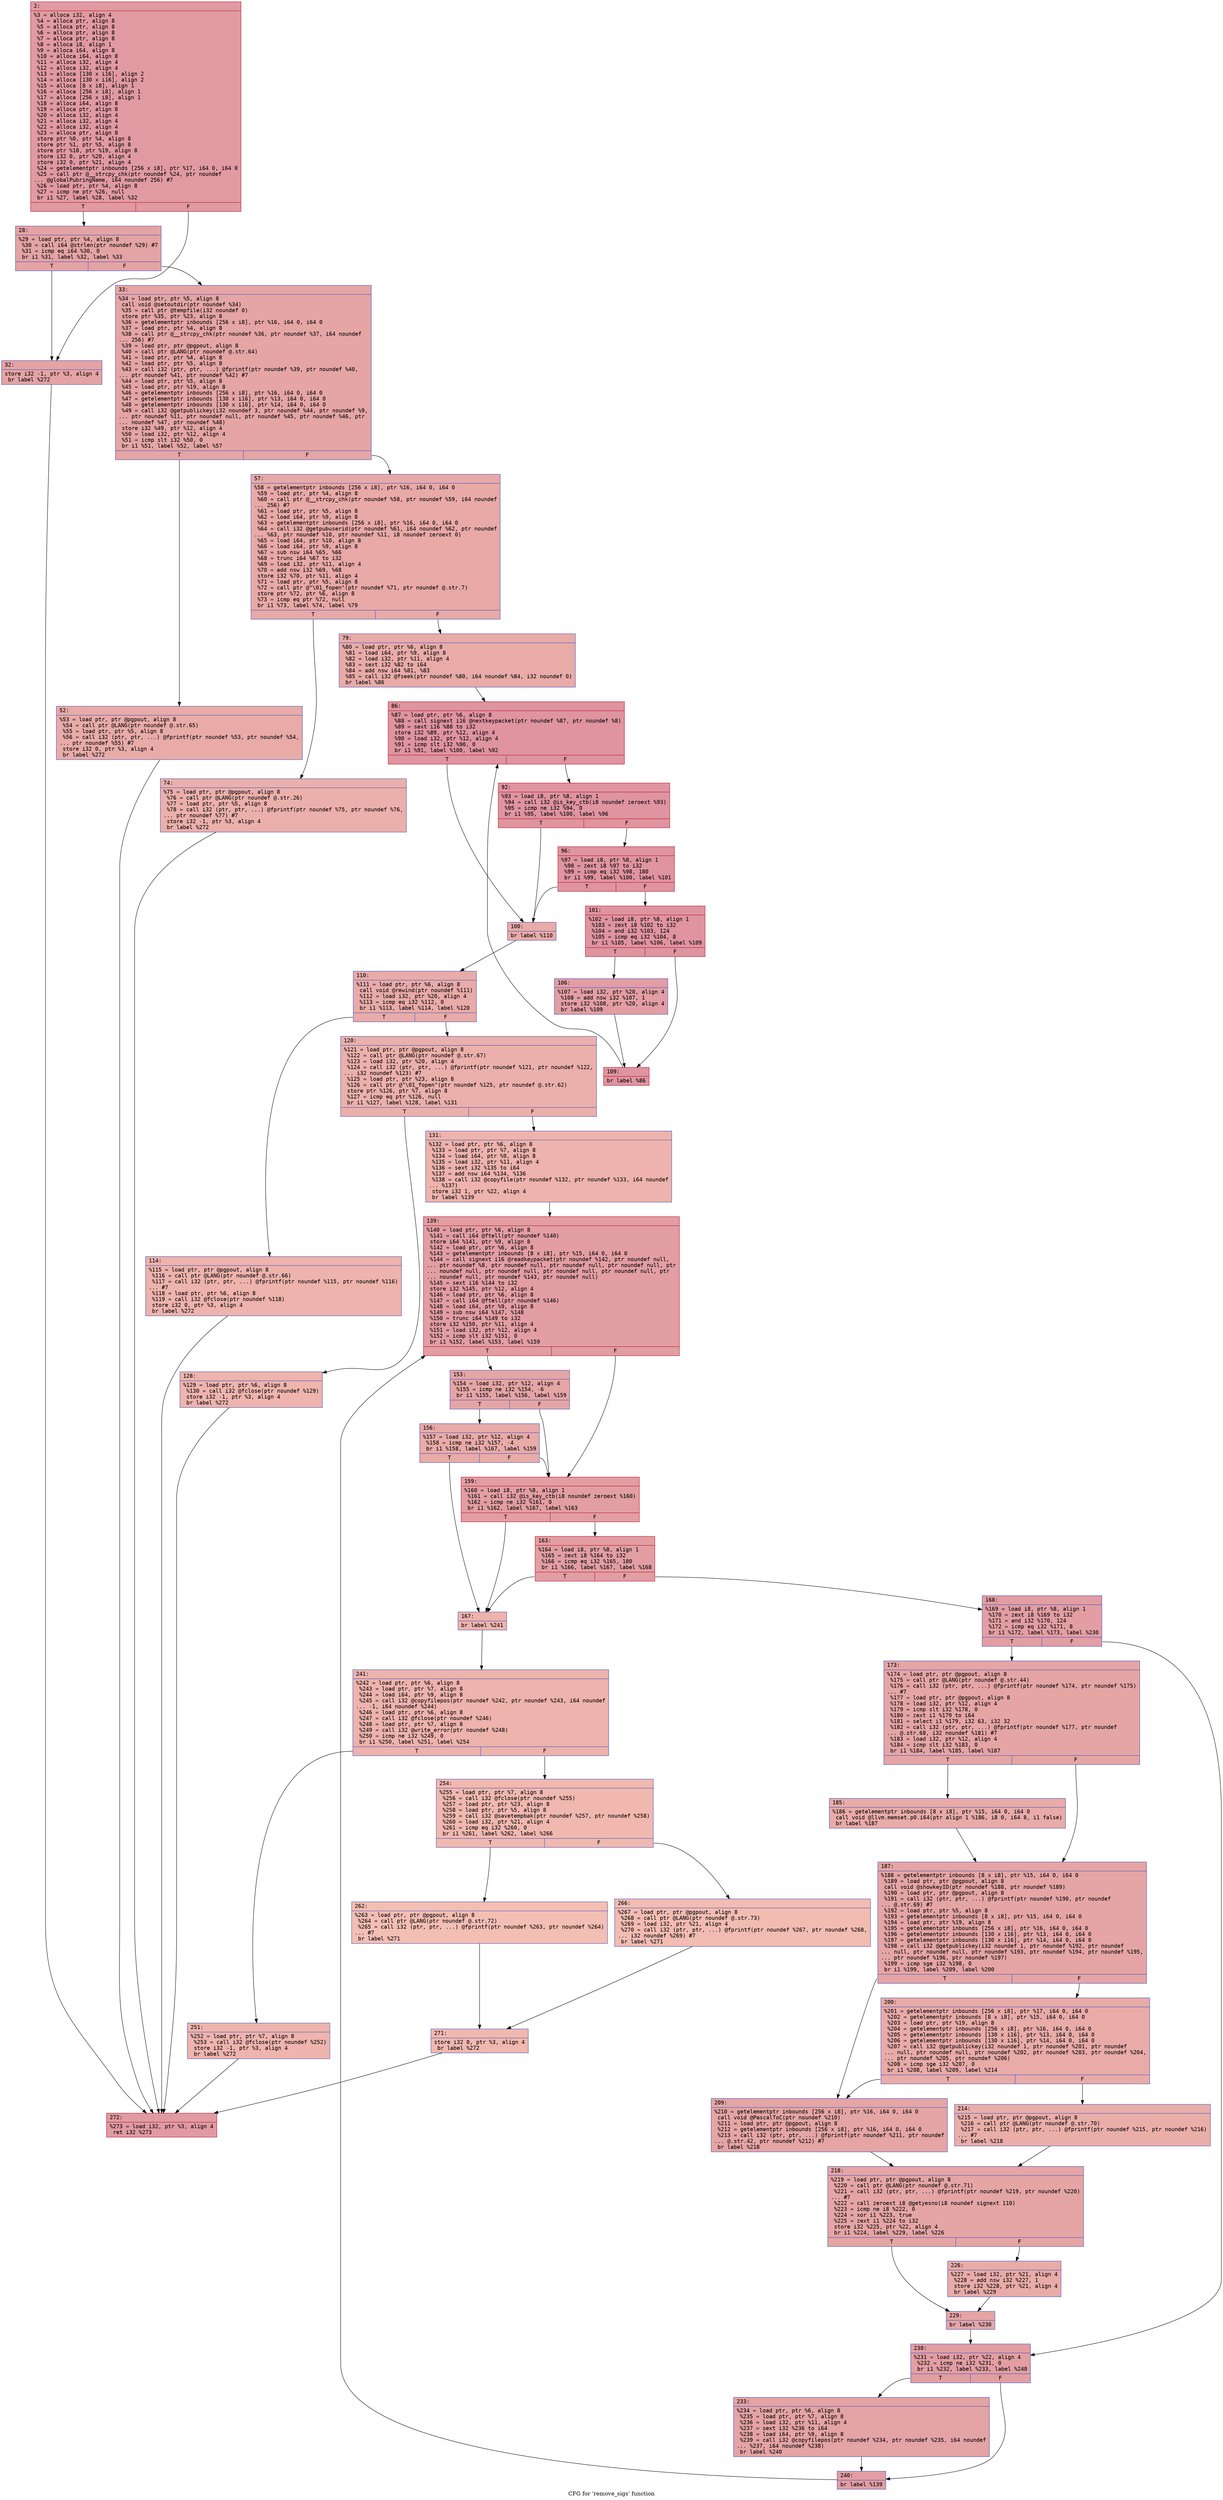 digraph "CFG for 'remove_sigs' function" {
	label="CFG for 'remove_sigs' function";

	Node0x6000011eb890 [shape=record,color="#b70d28ff", style=filled, fillcolor="#bb1b2c70" fontname="Courier",label="{2:\l|  %3 = alloca i32, align 4\l  %4 = alloca ptr, align 8\l  %5 = alloca ptr, align 8\l  %6 = alloca ptr, align 8\l  %7 = alloca ptr, align 8\l  %8 = alloca i8, align 1\l  %9 = alloca i64, align 8\l  %10 = alloca i64, align 8\l  %11 = alloca i32, align 4\l  %12 = alloca i32, align 4\l  %13 = alloca [130 x i16], align 2\l  %14 = alloca [130 x i16], align 2\l  %15 = alloca [8 x i8], align 1\l  %16 = alloca [256 x i8], align 1\l  %17 = alloca [256 x i8], align 1\l  %18 = alloca i64, align 8\l  %19 = alloca ptr, align 8\l  %20 = alloca i32, align 4\l  %21 = alloca i32, align 4\l  %22 = alloca i32, align 4\l  %23 = alloca ptr, align 8\l  store ptr %0, ptr %4, align 8\l  store ptr %1, ptr %5, align 8\l  store ptr %18, ptr %19, align 8\l  store i32 0, ptr %20, align 4\l  store i32 0, ptr %21, align 4\l  %24 = getelementptr inbounds [256 x i8], ptr %17, i64 0, i64 0\l  %25 = call ptr @__strcpy_chk(ptr noundef %24, ptr noundef\l... @globalPubringName, i64 noundef 256) #7\l  %26 = load ptr, ptr %4, align 8\l  %27 = icmp ne ptr %26, null\l  br i1 %27, label %28, label %32\l|{<s0>T|<s1>F}}"];
	Node0x6000011eb890:s0 -> Node0x6000011eb8e0[tooltip="2 -> 28\nProbability 62.50%" ];
	Node0x6000011eb890:s1 -> Node0x6000011eb930[tooltip="2 -> 32\nProbability 37.50%" ];
	Node0x6000011eb8e0 [shape=record,color="#3d50c3ff", style=filled, fillcolor="#c32e3170" fontname="Courier",label="{28:\l|  %29 = load ptr, ptr %4, align 8\l  %30 = call i64 @strlen(ptr noundef %29) #7\l  %31 = icmp eq i64 %30, 0\l  br i1 %31, label %32, label %33\l|{<s0>T|<s1>F}}"];
	Node0x6000011eb8e0:s0 -> Node0x6000011eb930[tooltip="28 -> 32\nProbability 37.50%" ];
	Node0x6000011eb8e0:s1 -> Node0x6000011eb980[tooltip="28 -> 33\nProbability 62.50%" ];
	Node0x6000011eb930 [shape=record,color="#3d50c3ff", style=filled, fillcolor="#c32e3170" fontname="Courier",label="{32:\l|  store i32 -1, ptr %3, align 4\l  br label %272\l}"];
	Node0x6000011eb930 -> Node0x6000011e46e0[tooltip="32 -> 272\nProbability 100.00%" ];
	Node0x6000011eb980 [shape=record,color="#3d50c3ff", style=filled, fillcolor="#c5333470" fontname="Courier",label="{33:\l|  %34 = load ptr, ptr %5, align 8\l  call void @setoutdir(ptr noundef %34)\l  %35 = call ptr @tempfile(i32 noundef 0)\l  store ptr %35, ptr %23, align 8\l  %36 = getelementptr inbounds [256 x i8], ptr %16, i64 0, i64 0\l  %37 = load ptr, ptr %4, align 8\l  %38 = call ptr @__strcpy_chk(ptr noundef %36, ptr noundef %37, i64 noundef\l... 256) #7\l  %39 = load ptr, ptr @pgpout, align 8\l  %40 = call ptr @LANG(ptr noundef @.str.64)\l  %41 = load ptr, ptr %4, align 8\l  %42 = load ptr, ptr %5, align 8\l  %43 = call i32 (ptr, ptr, ...) @fprintf(ptr noundef %39, ptr noundef %40,\l... ptr noundef %41, ptr noundef %42) #7\l  %44 = load ptr, ptr %5, align 8\l  %45 = load ptr, ptr %19, align 8\l  %46 = getelementptr inbounds [256 x i8], ptr %16, i64 0, i64 0\l  %47 = getelementptr inbounds [130 x i16], ptr %13, i64 0, i64 0\l  %48 = getelementptr inbounds [130 x i16], ptr %14, i64 0, i64 0\l  %49 = call i32 @getpublickey(i32 noundef 3, ptr noundef %44, ptr noundef %9,\l... ptr noundef %11, ptr noundef null, ptr noundef %45, ptr noundef %46, ptr\l... noundef %47, ptr noundef %48)\l  store i32 %49, ptr %12, align 4\l  %50 = load i32, ptr %12, align 4\l  %51 = icmp slt i32 %50, 0\l  br i1 %51, label %52, label %57\l|{<s0>T|<s1>F}}"];
	Node0x6000011eb980:s0 -> Node0x6000011eb9d0[tooltip="33 -> 52\nProbability 37.50%" ];
	Node0x6000011eb980:s1 -> Node0x6000011eba20[tooltip="33 -> 57\nProbability 62.50%" ];
	Node0x6000011eb9d0 [shape=record,color="#3d50c3ff", style=filled, fillcolor="#cc403a70" fontname="Courier",label="{52:\l|  %53 = load ptr, ptr @pgpout, align 8\l  %54 = call ptr @LANG(ptr noundef @.str.65)\l  %55 = load ptr, ptr %5, align 8\l  %56 = call i32 (ptr, ptr, ...) @fprintf(ptr noundef %53, ptr noundef %54,\l... ptr noundef %55) #7\l  store i32 0, ptr %3, align 4\l  br label %272\l}"];
	Node0x6000011eb9d0 -> Node0x6000011e46e0[tooltip="52 -> 272\nProbability 100.00%" ];
	Node0x6000011eba20 [shape=record,color="#3d50c3ff", style=filled, fillcolor="#ca3b3770" fontname="Courier",label="{57:\l|  %58 = getelementptr inbounds [256 x i8], ptr %16, i64 0, i64 0\l  %59 = load ptr, ptr %4, align 8\l  %60 = call ptr @__strcpy_chk(ptr noundef %58, ptr noundef %59, i64 noundef\l... 256) #7\l  %61 = load ptr, ptr %5, align 8\l  %62 = load i64, ptr %9, align 8\l  %63 = getelementptr inbounds [256 x i8], ptr %16, i64 0, i64 0\l  %64 = call i32 @getpubuserid(ptr noundef %61, i64 noundef %62, ptr noundef\l... %63, ptr noundef %10, ptr noundef %11, i8 noundef zeroext 0)\l  %65 = load i64, ptr %10, align 8\l  %66 = load i64, ptr %9, align 8\l  %67 = sub nsw i64 %65, %66\l  %68 = trunc i64 %67 to i32\l  %69 = load i32, ptr %11, align 4\l  %70 = add nsw i32 %69, %68\l  store i32 %70, ptr %11, align 4\l  %71 = load ptr, ptr %5, align 8\l  %72 = call ptr @\"\\01_fopen\"(ptr noundef %71, ptr noundef @.str.7)\l  store ptr %72, ptr %6, align 8\l  %73 = icmp eq ptr %72, null\l  br i1 %73, label %74, label %79\l|{<s0>T|<s1>F}}"];
	Node0x6000011eba20:s0 -> Node0x6000011eba70[tooltip="57 -> 74\nProbability 37.50%" ];
	Node0x6000011eba20:s1 -> Node0x6000011ebac0[tooltip="57 -> 79\nProbability 62.50%" ];
	Node0x6000011eba70 [shape=record,color="#3d50c3ff", style=filled, fillcolor="#d24b4070" fontname="Courier",label="{74:\l|  %75 = load ptr, ptr @pgpout, align 8\l  %76 = call ptr @LANG(ptr noundef @.str.26)\l  %77 = load ptr, ptr %5, align 8\l  %78 = call i32 (ptr, ptr, ...) @fprintf(ptr noundef %75, ptr noundef %76,\l... ptr noundef %77) #7\l  store i32 -1, ptr %3, align 4\l  br label %272\l}"];
	Node0x6000011eba70 -> Node0x6000011e46e0[tooltip="74 -> 272\nProbability 100.00%" ];
	Node0x6000011ebac0 [shape=record,color="#3d50c3ff", style=filled, fillcolor="#cc403a70" fontname="Courier",label="{79:\l|  %80 = load ptr, ptr %6, align 8\l  %81 = load i64, ptr %9, align 8\l  %82 = load i32, ptr %11, align 4\l  %83 = sext i32 %82 to i64\l  %84 = add nsw i64 %81, %83\l  %85 = call i32 @fseek(ptr noundef %80, i64 noundef %84, i32 noundef 0)\l  br label %86\l}"];
	Node0x6000011ebac0 -> Node0x6000011ebb10[tooltip="79 -> 86\nProbability 100.00%" ];
	Node0x6000011ebb10 [shape=record,color="#b70d28ff", style=filled, fillcolor="#b70d2870" fontname="Courier",label="{86:\l|  %87 = load ptr, ptr %6, align 8\l  %88 = call signext i16 @nextkeypacket(ptr noundef %87, ptr noundef %8)\l  %89 = sext i16 %88 to i32\l  store i32 %89, ptr %12, align 4\l  %90 = load i32, ptr %12, align 4\l  %91 = icmp slt i32 %90, 0\l  br i1 %91, label %100, label %92\l|{<s0>T|<s1>F}}"];
	Node0x6000011ebb10:s0 -> Node0x6000011ebc00[tooltip="86 -> 100\nProbability 3.12%" ];
	Node0x6000011ebb10:s1 -> Node0x6000011ebb60[tooltip="86 -> 92\nProbability 96.88%" ];
	Node0x6000011ebb60 [shape=record,color="#b70d28ff", style=filled, fillcolor="#b70d2870" fontname="Courier",label="{92:\l|  %93 = load i8, ptr %8, align 1\l  %94 = call i32 @is_key_ctb(i8 noundef zeroext %93)\l  %95 = icmp ne i32 %94, 0\l  br i1 %95, label %100, label %96\l|{<s0>T|<s1>F}}"];
	Node0x6000011ebb60:s0 -> Node0x6000011ebc00[tooltip="92 -> 100\nProbability 3.12%" ];
	Node0x6000011ebb60:s1 -> Node0x6000011ebbb0[tooltip="92 -> 96\nProbability 96.88%" ];
	Node0x6000011ebbb0 [shape=record,color="#b70d28ff", style=filled, fillcolor="#b70d2870" fontname="Courier",label="{96:\l|  %97 = load i8, ptr %8, align 1\l  %98 = zext i8 %97 to i32\l  %99 = icmp eq i32 %98, 180\l  br i1 %99, label %100, label %101\l|{<s0>T|<s1>F}}"];
	Node0x6000011ebbb0:s0 -> Node0x6000011ebc00[tooltip="96 -> 100\nProbability 3.12%" ];
	Node0x6000011ebbb0:s1 -> Node0x6000011ebc50[tooltip="96 -> 101\nProbability 96.88%" ];
	Node0x6000011ebc00 [shape=record,color="#3d50c3ff", style=filled, fillcolor="#cc403a70" fontname="Courier",label="{100:\l|  br label %110\l}"];
	Node0x6000011ebc00 -> Node0x6000011ebd40[tooltip="100 -> 110\nProbability 100.00%" ];
	Node0x6000011ebc50 [shape=record,color="#b70d28ff", style=filled, fillcolor="#b70d2870" fontname="Courier",label="{101:\l|  %102 = load i8, ptr %8, align 1\l  %103 = zext i8 %102 to i32\l  %104 = and i32 %103, 124\l  %105 = icmp eq i32 %104, 8\l  br i1 %105, label %106, label %109\l|{<s0>T|<s1>F}}"];
	Node0x6000011ebc50:s0 -> Node0x6000011ebca0[tooltip="101 -> 106\nProbability 50.00%" ];
	Node0x6000011ebc50:s1 -> Node0x6000011ebcf0[tooltip="101 -> 109\nProbability 50.00%" ];
	Node0x6000011ebca0 [shape=record,color="#3d50c3ff", style=filled, fillcolor="#be242e70" fontname="Courier",label="{106:\l|  %107 = load i32, ptr %20, align 4\l  %108 = add nsw i32 %107, 1\l  store i32 %108, ptr %20, align 4\l  br label %109\l}"];
	Node0x6000011ebca0 -> Node0x6000011ebcf0[tooltip="106 -> 109\nProbability 100.00%" ];
	Node0x6000011ebcf0 [shape=record,color="#b70d28ff", style=filled, fillcolor="#b70d2870" fontname="Courier",label="{109:\l|  br label %86\l}"];
	Node0x6000011ebcf0 -> Node0x6000011ebb10[tooltip="109 -> 86\nProbability 100.00%" ];
	Node0x6000011ebd40 [shape=record,color="#3d50c3ff", style=filled, fillcolor="#cc403a70" fontname="Courier",label="{110:\l|  %111 = load ptr, ptr %6, align 8\l  call void @rewind(ptr noundef %111)\l  %112 = load i32, ptr %20, align 4\l  %113 = icmp eq i32 %112, 0\l  br i1 %113, label %114, label %120\l|{<s0>T|<s1>F}}"];
	Node0x6000011ebd40:s0 -> Node0x6000011ebd90[tooltip="110 -> 114\nProbability 37.50%" ];
	Node0x6000011ebd40:s1 -> Node0x6000011ebde0[tooltip="110 -> 120\nProbability 62.50%" ];
	Node0x6000011ebd90 [shape=record,color="#3d50c3ff", style=filled, fillcolor="#d6524470" fontname="Courier",label="{114:\l|  %115 = load ptr, ptr @pgpout, align 8\l  %116 = call ptr @LANG(ptr noundef @.str.66)\l  %117 = call i32 (ptr, ptr, ...) @fprintf(ptr noundef %115, ptr noundef %116)\l... #7\l  %118 = load ptr, ptr %6, align 8\l  %119 = call i32 @fclose(ptr noundef %118)\l  store i32 0, ptr %3, align 4\l  br label %272\l}"];
	Node0x6000011ebd90 -> Node0x6000011e46e0[tooltip="114 -> 272\nProbability 100.00%" ];
	Node0x6000011ebde0 [shape=record,color="#3d50c3ff", style=filled, fillcolor="#d24b4070" fontname="Courier",label="{120:\l|  %121 = load ptr, ptr @pgpout, align 8\l  %122 = call ptr @LANG(ptr noundef @.str.67)\l  %123 = load i32, ptr %20, align 4\l  %124 = call i32 (ptr, ptr, ...) @fprintf(ptr noundef %121, ptr noundef %122,\l... i32 noundef %123) #7\l  %125 = load ptr, ptr %23, align 8\l  %126 = call ptr @\"\\01_fopen\"(ptr noundef %125, ptr noundef @.str.62)\l  store ptr %126, ptr %7, align 8\l  %127 = icmp eq ptr %126, null\l  br i1 %127, label %128, label %131\l|{<s0>T|<s1>F}}"];
	Node0x6000011ebde0:s0 -> Node0x6000011ebe30[tooltip="120 -> 128\nProbability 37.50%" ];
	Node0x6000011ebde0:s1 -> Node0x6000011ebe80[tooltip="120 -> 131\nProbability 62.50%" ];
	Node0x6000011ebe30 [shape=record,color="#3d50c3ff", style=filled, fillcolor="#d8564670" fontname="Courier",label="{128:\l|  %129 = load ptr, ptr %6, align 8\l  %130 = call i32 @fclose(ptr noundef %129)\l  store i32 -1, ptr %3, align 4\l  br label %272\l}"];
	Node0x6000011ebe30 -> Node0x6000011e46e0[tooltip="128 -> 272\nProbability 100.00%" ];
	Node0x6000011ebe80 [shape=record,color="#3d50c3ff", style=filled, fillcolor="#d6524470" fontname="Courier",label="{131:\l|  %132 = load ptr, ptr %6, align 8\l  %133 = load ptr, ptr %7, align 8\l  %134 = load i64, ptr %9, align 8\l  %135 = load i32, ptr %11, align 4\l  %136 = sext i32 %135 to i64\l  %137 = add nsw i64 %134, %136\l  %138 = call i32 @copyfile(ptr noundef %132, ptr noundef %133, i64 noundef\l... %137)\l  store i32 1, ptr %22, align 4\l  br label %139\l}"];
	Node0x6000011ebe80 -> Node0x6000011ebed0[tooltip="131 -> 139\nProbability 100.00%" ];
	Node0x6000011ebed0 [shape=record,color="#b70d28ff", style=filled, fillcolor="#be242e70" fontname="Courier",label="{139:\l|  %140 = load ptr, ptr %6, align 8\l  %141 = call i64 @ftell(ptr noundef %140)\l  store i64 %141, ptr %9, align 8\l  %142 = load ptr, ptr %6, align 8\l  %143 = getelementptr inbounds [8 x i8], ptr %15, i64 0, i64 0\l  %144 = call signext i16 @readkeypacket(ptr noundef %142, ptr noundef null,\l... ptr noundef %8, ptr noundef null, ptr noundef null, ptr noundef null, ptr\l... noundef null, ptr noundef null, ptr noundef null, ptr noundef null, ptr\l... noundef null, ptr noundef %143, ptr noundef null)\l  %145 = sext i16 %144 to i32\l  store i32 %145, ptr %12, align 4\l  %146 = load ptr, ptr %6, align 8\l  %147 = call i64 @ftell(ptr noundef %146)\l  %148 = load i64, ptr %9, align 8\l  %149 = sub nsw i64 %147, %148\l  %150 = trunc i64 %149 to i32\l  store i32 %150, ptr %11, align 4\l  %151 = load i32, ptr %12, align 4\l  %152 = icmp slt i32 %151, 0\l  br i1 %152, label %153, label %159\l|{<s0>T|<s1>F}}"];
	Node0x6000011ebed0:s0 -> Node0x6000011ebf20[tooltip="139 -> 153\nProbability 37.50%" ];
	Node0x6000011ebed0:s1 -> Node0x6000011e4000[tooltip="139 -> 159\nProbability 62.50%" ];
	Node0x6000011ebf20 [shape=record,color="#3d50c3ff", style=filled, fillcolor="#c5333470" fontname="Courier",label="{153:\l|  %154 = load i32, ptr %12, align 4\l  %155 = icmp ne i32 %154, -6\l  br i1 %155, label %156, label %159\l|{<s0>T|<s1>F}}"];
	Node0x6000011ebf20:s0 -> Node0x6000011ebf70[tooltip="153 -> 156\nProbability 50.00%" ];
	Node0x6000011ebf20:s1 -> Node0x6000011e4000[tooltip="153 -> 159\nProbability 50.00%" ];
	Node0x6000011ebf70 [shape=record,color="#3d50c3ff", style=filled, fillcolor="#cc403a70" fontname="Courier",label="{156:\l|  %157 = load i32, ptr %12, align 4\l  %158 = icmp ne i32 %157, -4\l  br i1 %158, label %167, label %159\l|{<s0>T|<s1>F}}"];
	Node0x6000011ebf70:s0 -> Node0x6000011e40a0[tooltip="156 -> 167\nProbability 3.12%" ];
	Node0x6000011ebf70:s1 -> Node0x6000011e4000[tooltip="156 -> 159\nProbability 96.88%" ];
	Node0x6000011e4000 [shape=record,color="#b70d28ff", style=filled, fillcolor="#be242e70" fontname="Courier",label="{159:\l|  %160 = load i8, ptr %8, align 1\l  %161 = call i32 @is_key_ctb(i8 noundef zeroext %160)\l  %162 = icmp ne i32 %161, 0\l  br i1 %162, label %167, label %163\l|{<s0>T|<s1>F}}"];
	Node0x6000011e4000:s0 -> Node0x6000011e40a0[tooltip="159 -> 167\nProbability 3.12%" ];
	Node0x6000011e4000:s1 -> Node0x6000011e4050[tooltip="159 -> 163\nProbability 96.88%" ];
	Node0x6000011e4050 [shape=record,color="#b70d28ff", style=filled, fillcolor="#be242e70" fontname="Courier",label="{163:\l|  %164 = load i8, ptr %8, align 1\l  %165 = zext i8 %164 to i32\l  %166 = icmp eq i32 %165, 180\l  br i1 %166, label %167, label %168\l|{<s0>T|<s1>F}}"];
	Node0x6000011e4050:s0 -> Node0x6000011e40a0[tooltip="163 -> 167\nProbability 3.12%" ];
	Node0x6000011e4050:s1 -> Node0x6000011e40f0[tooltip="163 -> 168\nProbability 96.88%" ];
	Node0x6000011e40a0 [shape=record,color="#3d50c3ff", style=filled, fillcolor="#d6524470" fontname="Courier",label="{167:\l|  br label %241\l}"];
	Node0x6000011e40a0 -> Node0x6000011e4500[tooltip="167 -> 241\nProbability 100.00%" ];
	Node0x6000011e40f0 [shape=record,color="#3d50c3ff", style=filled, fillcolor="#be242e70" fontname="Courier",label="{168:\l|  %169 = load i8, ptr %8, align 1\l  %170 = zext i8 %169 to i32\l  %171 = and i32 %170, 124\l  %172 = icmp eq i32 %171, 8\l  br i1 %172, label %173, label %230\l|{<s0>T|<s1>F}}"];
	Node0x6000011e40f0:s0 -> Node0x6000011e4140[tooltip="168 -> 173\nProbability 50.00%" ];
	Node0x6000011e40f0:s1 -> Node0x6000011e4410[tooltip="168 -> 230\nProbability 50.00%" ];
	Node0x6000011e4140 [shape=record,color="#3d50c3ff", style=filled, fillcolor="#c5333470" fontname="Courier",label="{173:\l|  %174 = load ptr, ptr @pgpout, align 8\l  %175 = call ptr @LANG(ptr noundef @.str.44)\l  %176 = call i32 (ptr, ptr, ...) @fprintf(ptr noundef %174, ptr noundef %175)\l... #7\l  %177 = load ptr, ptr @pgpout, align 8\l  %178 = load i32, ptr %12, align 4\l  %179 = icmp slt i32 %178, 0\l  %180 = zext i1 %179 to i64\l  %181 = select i1 %179, i32 63, i32 32\l  %182 = call i32 (ptr, ptr, ...) @fprintf(ptr noundef %177, ptr noundef\l... @.str.68, i32 noundef %181) #7\l  %183 = load i32, ptr %12, align 4\l  %184 = icmp slt i32 %183, 0\l  br i1 %184, label %185, label %187\l|{<s0>T|<s1>F}}"];
	Node0x6000011e4140:s0 -> Node0x6000011e4190[tooltip="173 -> 185\nProbability 37.50%" ];
	Node0x6000011e4140:s1 -> Node0x6000011e41e0[tooltip="173 -> 187\nProbability 62.50%" ];
	Node0x6000011e4190 [shape=record,color="#3d50c3ff", style=filled, fillcolor="#cc403a70" fontname="Courier",label="{185:\l|  %186 = getelementptr inbounds [8 x i8], ptr %15, i64 0, i64 0\l  call void @llvm.memset.p0.i64(ptr align 1 %186, i8 0, i64 8, i1 false)\l  br label %187\l}"];
	Node0x6000011e4190 -> Node0x6000011e41e0[tooltip="185 -> 187\nProbability 100.00%" ];
	Node0x6000011e41e0 [shape=record,color="#3d50c3ff", style=filled, fillcolor="#c5333470" fontname="Courier",label="{187:\l|  %188 = getelementptr inbounds [8 x i8], ptr %15, i64 0, i64 0\l  %189 = load ptr, ptr @pgpout, align 8\l  call void @showkeyID(ptr noundef %188, ptr noundef %189)\l  %190 = load ptr, ptr @pgpout, align 8\l  %191 = call i32 (ptr, ptr, ...) @fprintf(ptr noundef %190, ptr noundef\l... @.str.69) #7\l  %192 = load ptr, ptr %5, align 8\l  %193 = getelementptr inbounds [8 x i8], ptr %15, i64 0, i64 0\l  %194 = load ptr, ptr %19, align 8\l  %195 = getelementptr inbounds [256 x i8], ptr %16, i64 0, i64 0\l  %196 = getelementptr inbounds [130 x i16], ptr %13, i64 0, i64 0\l  %197 = getelementptr inbounds [130 x i16], ptr %14, i64 0, i64 0\l  %198 = call i32 @getpublickey(i32 noundef 1, ptr noundef %192, ptr noundef\l... null, ptr noundef null, ptr noundef %193, ptr noundef %194, ptr noundef %195,\l... ptr noundef %196, ptr noundef %197)\l  %199 = icmp sge i32 %198, 0\l  br i1 %199, label %209, label %200\l|{<s0>T|<s1>F}}"];
	Node0x6000011e41e0:s0 -> Node0x6000011e4280[tooltip="187 -> 209\nProbability 50.00%" ];
	Node0x6000011e41e0:s1 -> Node0x6000011e4230[tooltip="187 -> 200\nProbability 50.00%" ];
	Node0x6000011e4230 [shape=record,color="#3d50c3ff", style=filled, fillcolor="#cc403a70" fontname="Courier",label="{200:\l|  %201 = getelementptr inbounds [256 x i8], ptr %17, i64 0, i64 0\l  %202 = getelementptr inbounds [8 x i8], ptr %15, i64 0, i64 0\l  %203 = load ptr, ptr %19, align 8\l  %204 = getelementptr inbounds [256 x i8], ptr %16, i64 0, i64 0\l  %205 = getelementptr inbounds [130 x i16], ptr %13, i64 0, i64 0\l  %206 = getelementptr inbounds [130 x i16], ptr %14, i64 0, i64 0\l  %207 = call i32 @getpublickey(i32 noundef 1, ptr noundef %201, ptr noundef\l... null, ptr noundef null, ptr noundef %202, ptr noundef %203, ptr noundef %204,\l... ptr noundef %205, ptr noundef %206)\l  %208 = icmp sge i32 %207, 0\l  br i1 %208, label %209, label %214\l|{<s0>T|<s1>F}}"];
	Node0x6000011e4230:s0 -> Node0x6000011e4280[tooltip="200 -> 209\nProbability 50.00%" ];
	Node0x6000011e4230:s1 -> Node0x6000011e42d0[tooltip="200 -> 214\nProbability 50.00%" ];
	Node0x6000011e4280 [shape=record,color="#3d50c3ff", style=filled, fillcolor="#c5333470" fontname="Courier",label="{209:\l|  %210 = getelementptr inbounds [256 x i8], ptr %16, i64 0, i64 0\l  call void @PascalToC(ptr noundef %210)\l  %211 = load ptr, ptr @pgpout, align 8\l  %212 = getelementptr inbounds [256 x i8], ptr %16, i64 0, i64 0\l  %213 = call i32 (ptr, ptr, ...) @fprintf(ptr noundef %211, ptr noundef\l... @.str.42, ptr noundef %212) #7\l  br label %218\l}"];
	Node0x6000011e4280 -> Node0x6000011e4320[tooltip="209 -> 218\nProbability 100.00%" ];
	Node0x6000011e42d0 [shape=record,color="#3d50c3ff", style=filled, fillcolor="#d0473d70" fontname="Courier",label="{214:\l|  %215 = load ptr, ptr @pgpout, align 8\l  %216 = call ptr @LANG(ptr noundef @.str.70)\l  %217 = call i32 (ptr, ptr, ...) @fprintf(ptr noundef %215, ptr noundef %216)\l... #7\l  br label %218\l}"];
	Node0x6000011e42d0 -> Node0x6000011e4320[tooltip="214 -> 218\nProbability 100.00%" ];
	Node0x6000011e4320 [shape=record,color="#3d50c3ff", style=filled, fillcolor="#c5333470" fontname="Courier",label="{218:\l|  %219 = load ptr, ptr @pgpout, align 8\l  %220 = call ptr @LANG(ptr noundef @.str.71)\l  %221 = call i32 (ptr, ptr, ...) @fprintf(ptr noundef %219, ptr noundef %220)\l... #7\l  %222 = call zeroext i8 @getyesno(i8 noundef signext 110)\l  %223 = icmp ne i8 %222, 0\l  %224 = xor i1 %223, true\l  %225 = zext i1 %224 to i32\l  store i32 %225, ptr %22, align 4\l  br i1 %224, label %229, label %226\l|{<s0>T|<s1>F}}"];
	Node0x6000011e4320:s0 -> Node0x6000011e43c0[tooltip="218 -> 229\nProbability 50.00%" ];
	Node0x6000011e4320:s1 -> Node0x6000011e4370[tooltip="218 -> 226\nProbability 50.00%" ];
	Node0x6000011e4370 [shape=record,color="#3d50c3ff", style=filled, fillcolor="#cc403a70" fontname="Courier",label="{226:\l|  %227 = load i32, ptr %21, align 4\l  %228 = add nsw i32 %227, 1\l  store i32 %228, ptr %21, align 4\l  br label %229\l}"];
	Node0x6000011e4370 -> Node0x6000011e43c0[tooltip="226 -> 229\nProbability 100.00%" ];
	Node0x6000011e43c0 [shape=record,color="#3d50c3ff", style=filled, fillcolor="#c5333470" fontname="Courier",label="{229:\l|  br label %230\l}"];
	Node0x6000011e43c0 -> Node0x6000011e4410[tooltip="229 -> 230\nProbability 100.00%" ];
	Node0x6000011e4410 [shape=record,color="#3d50c3ff", style=filled, fillcolor="#be242e70" fontname="Courier",label="{230:\l|  %231 = load i32, ptr %22, align 4\l  %232 = icmp ne i32 %231, 0\l  br i1 %232, label %233, label %240\l|{<s0>T|<s1>F}}"];
	Node0x6000011e4410:s0 -> Node0x6000011e4460[tooltip="230 -> 233\nProbability 62.50%" ];
	Node0x6000011e4410:s1 -> Node0x6000011e44b0[tooltip="230 -> 240\nProbability 37.50%" ];
	Node0x6000011e4460 [shape=record,color="#3d50c3ff", style=filled, fillcolor="#c32e3170" fontname="Courier",label="{233:\l|  %234 = load ptr, ptr %6, align 8\l  %235 = load ptr, ptr %7, align 8\l  %236 = load i32, ptr %11, align 4\l  %237 = sext i32 %236 to i64\l  %238 = load i64, ptr %9, align 8\l  %239 = call i32 @copyfilepos(ptr noundef %234, ptr noundef %235, i64 noundef\l... %237, i64 noundef %238)\l  br label %240\l}"];
	Node0x6000011e4460 -> Node0x6000011e44b0[tooltip="233 -> 240\nProbability 100.00%" ];
	Node0x6000011e44b0 [shape=record,color="#3d50c3ff", style=filled, fillcolor="#be242e70" fontname="Courier",label="{240:\l|  br label %139\l}"];
	Node0x6000011e44b0 -> Node0x6000011ebed0[tooltip="240 -> 139\nProbability 100.00%" ];
	Node0x6000011e4500 [shape=record,color="#3d50c3ff", style=filled, fillcolor="#d6524470" fontname="Courier",label="{241:\l|  %242 = load ptr, ptr %6, align 8\l  %243 = load ptr, ptr %7, align 8\l  %244 = load i64, ptr %9, align 8\l  %245 = call i32 @copyfilepos(ptr noundef %242, ptr noundef %243, i64 noundef\l... -1, i64 noundef %244)\l  %246 = load ptr, ptr %6, align 8\l  %247 = call i32 @fclose(ptr noundef %246)\l  %248 = load ptr, ptr %7, align 8\l  %249 = call i32 @write_error(ptr noundef %248)\l  %250 = icmp ne i32 %249, 0\l  br i1 %250, label %251, label %254\l|{<s0>T|<s1>F}}"];
	Node0x6000011e4500:s0 -> Node0x6000011e4550[tooltip="241 -> 251\nProbability 62.50%" ];
	Node0x6000011e4500:s1 -> Node0x6000011e45a0[tooltip="241 -> 254\nProbability 37.50%" ];
	Node0x6000011e4550 [shape=record,color="#3d50c3ff", style=filled, fillcolor="#d8564670" fontname="Courier",label="{251:\l|  %252 = load ptr, ptr %7, align 8\l  %253 = call i32 @fclose(ptr noundef %252)\l  store i32 -1, ptr %3, align 4\l  br label %272\l}"];
	Node0x6000011e4550 -> Node0x6000011e46e0[tooltip="251 -> 272\nProbability 100.00%" ];
	Node0x6000011e45a0 [shape=record,color="#3d50c3ff", style=filled, fillcolor="#dc5d4a70" fontname="Courier",label="{254:\l|  %255 = load ptr, ptr %7, align 8\l  %256 = call i32 @fclose(ptr noundef %255)\l  %257 = load ptr, ptr %23, align 8\l  %258 = load ptr, ptr %5, align 8\l  %259 = call i32 @savetempbak(ptr noundef %257, ptr noundef %258)\l  %260 = load i32, ptr %21, align 4\l  %261 = icmp eq i32 %260, 0\l  br i1 %261, label %262, label %266\l|{<s0>T|<s1>F}}"];
	Node0x6000011e45a0:s0 -> Node0x6000011e45f0[tooltip="254 -> 262\nProbability 37.50%" ];
	Node0x6000011e45a0:s1 -> Node0x6000011e4640[tooltip="254 -> 266\nProbability 62.50%" ];
	Node0x6000011e45f0 [shape=record,color="#3d50c3ff", style=filled, fillcolor="#e36c5570" fontname="Courier",label="{262:\l|  %263 = load ptr, ptr @pgpout, align 8\l  %264 = call ptr @LANG(ptr noundef @.str.72)\l  %265 = call i32 (ptr, ptr, ...) @fprintf(ptr noundef %263, ptr noundef %264)\l... #7\l  br label %271\l}"];
	Node0x6000011e45f0 -> Node0x6000011e4690[tooltip="262 -> 271\nProbability 100.00%" ];
	Node0x6000011e4640 [shape=record,color="#3d50c3ff", style=filled, fillcolor="#e1675170" fontname="Courier",label="{266:\l|  %267 = load ptr, ptr @pgpout, align 8\l  %268 = call ptr @LANG(ptr noundef @.str.73)\l  %269 = load i32, ptr %21, align 4\l  %270 = call i32 (ptr, ptr, ...) @fprintf(ptr noundef %267, ptr noundef %268,\l... i32 noundef %269) #7\l  br label %271\l}"];
	Node0x6000011e4640 -> Node0x6000011e4690[tooltip="266 -> 271\nProbability 100.00%" ];
	Node0x6000011e4690 [shape=record,color="#3d50c3ff", style=filled, fillcolor="#dc5d4a70" fontname="Courier",label="{271:\l|  store i32 0, ptr %3, align 4\l  br label %272\l}"];
	Node0x6000011e4690 -> Node0x6000011e46e0[tooltip="271 -> 272\nProbability 100.00%" ];
	Node0x6000011e46e0 [shape=record,color="#b70d28ff", style=filled, fillcolor="#bb1b2c70" fontname="Courier",label="{272:\l|  %273 = load i32, ptr %3, align 4\l  ret i32 %273\l}"];
}
